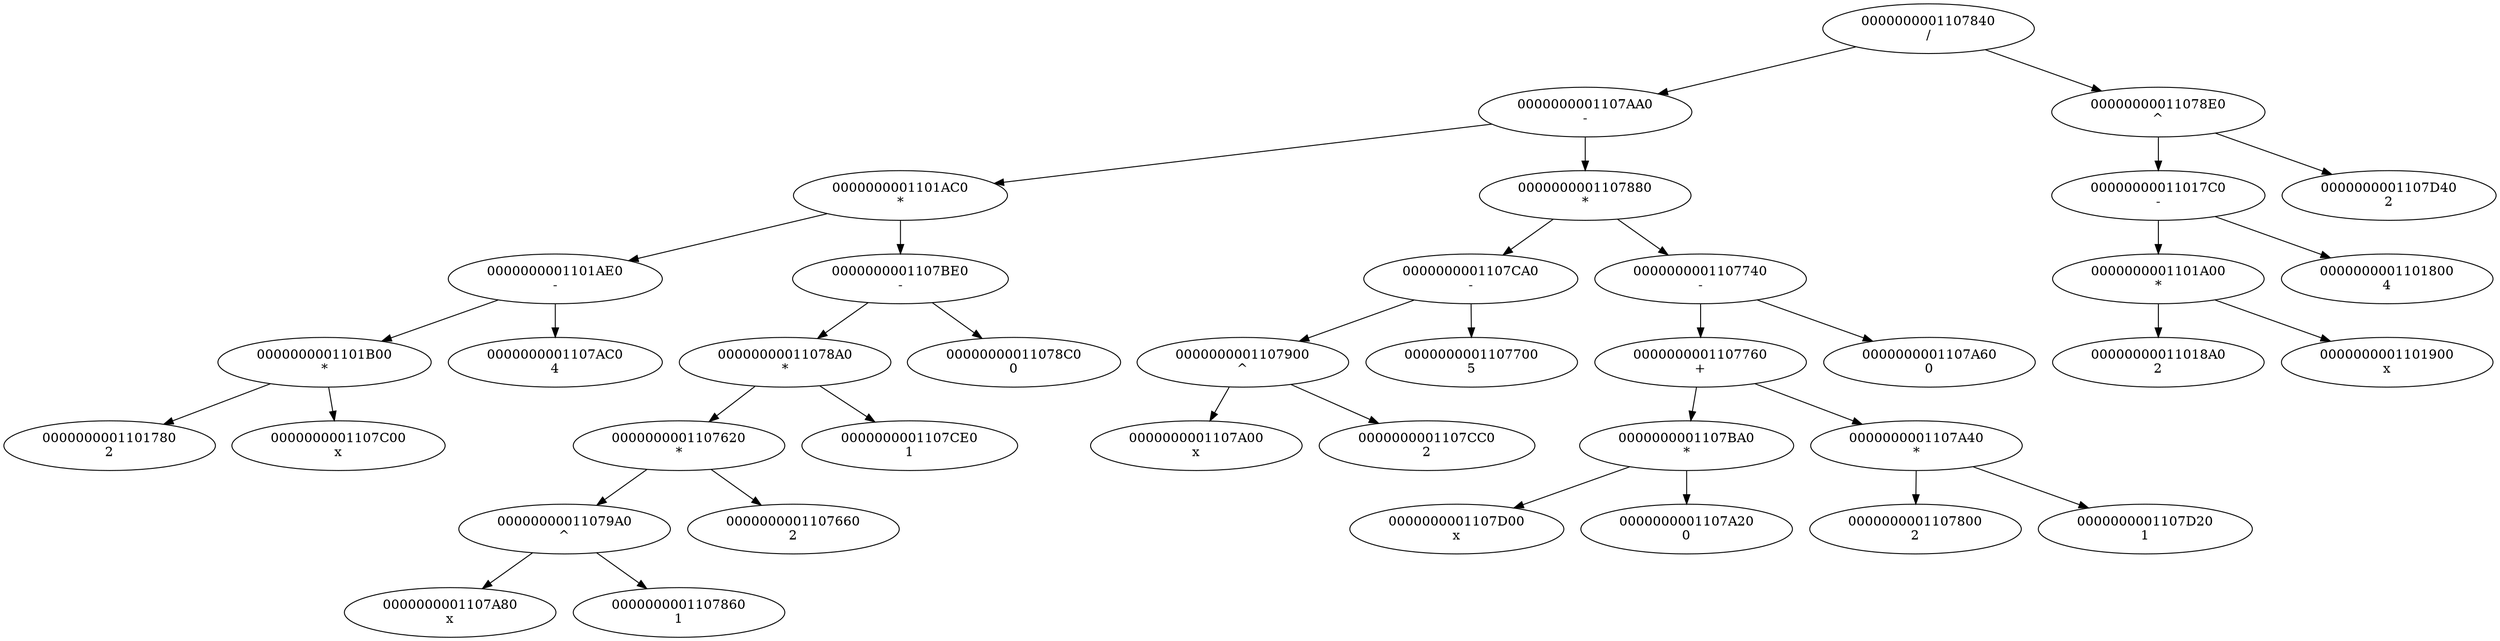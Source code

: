 digraph G{
"0000000001107840
/"->"0000000001107AA0
-";
"0000000001107840
/"->"00000000011078E0
^";
"0000000001107AA0
-"->"0000000001101AC0
*";
"0000000001107AA0
-"->"0000000001107880
*";
"0000000001101AC0
*"->"0000000001101AE0
-";
"0000000001101AC0
*"->"0000000001107BE0
-";
"0000000001101AE0
-"->"0000000001101B00
*";
"0000000001101AE0
-"->"0000000001107AC0
4";
"0000000001101B00
*"->"0000000001101780
2";
"0000000001101B00
*"->"0000000001107C00
x";
"0000000001101780
2";
"0000000001107C00
x";
"0000000001107AC0
4";
"0000000001107BE0
-"->"00000000011078A0
*";
"0000000001107BE0
-"->"00000000011078C0
0";
"00000000011078A0
*"->"0000000001107620
*";
"00000000011078A0
*"->"0000000001107CE0
1";
"0000000001107620
*"->"00000000011079A0
^";
"0000000001107620
*"->"0000000001107660
2";
"00000000011079A0
^"->"0000000001107A80
x";
"00000000011079A0
^"->"0000000001107860
1";
"0000000001107A80
x";
"0000000001107860
1";
"0000000001107660
2";
"0000000001107CE0
1";
"00000000011078C0
0";
"0000000001107880
*"->"0000000001107CA0
-";
"0000000001107880
*"->"0000000001107740
-";
"0000000001107CA0
-"->"0000000001107900
^";
"0000000001107CA0
-"->"0000000001107700
5";
"0000000001107900
^"->"0000000001107A00
x";
"0000000001107900
^"->"0000000001107CC0
2";
"0000000001107A00
x";
"0000000001107CC0
2";
"0000000001107700
5";
"0000000001107740
-"->"0000000001107760
+";
"0000000001107740
-"->"0000000001107A60
0";
"0000000001107760
+"->"0000000001107BA0
*";
"0000000001107760
+"->"0000000001107A40
*";
"0000000001107BA0
*"->"0000000001107D00
x";
"0000000001107BA0
*"->"0000000001107A20
0";
"0000000001107D00
x";
"0000000001107A20
0";
"0000000001107A40
*"->"0000000001107800
2";
"0000000001107A40
*"->"0000000001107D20
1";
"0000000001107800
2";
"0000000001107D20
1";
"0000000001107A60
0";
"00000000011078E0
^"->"00000000011017C0
-";
"00000000011078E0
^"->"0000000001107D40
2";
"00000000011017C0
-"->"0000000001101A00
*";
"00000000011017C0
-"->"0000000001101800
4";
"0000000001101A00
*"->"00000000011018A0
2";
"0000000001101A00
*"->"0000000001101900
x";
"00000000011018A0
2";
"0000000001101900
x";
"0000000001101800
4";
"0000000001107D40
2";
}